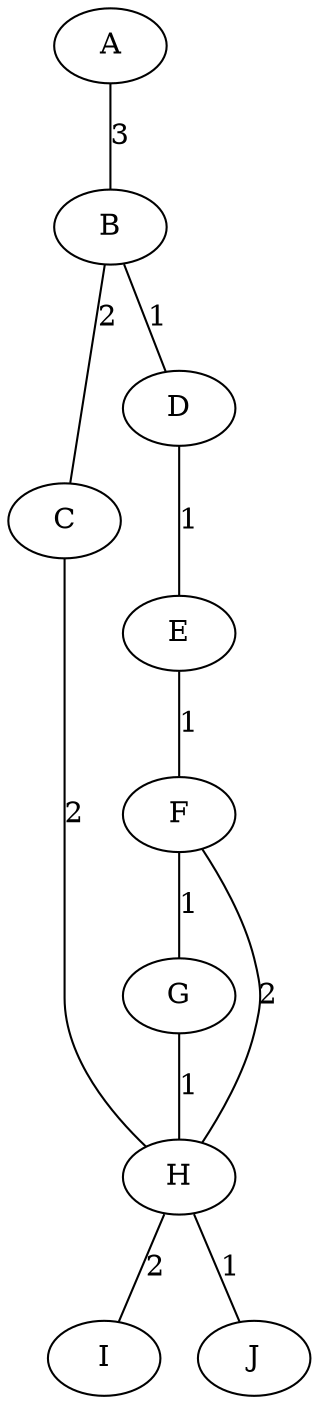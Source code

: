 graph G {
0[label=A];
1[label=B];
2[label=C];
3[label=D];
4[label=E];
5[label=F];
6[label=G];
7[label=H];
8[label=I];
9[label=J];
0--1 [label=3];
1--2 [label=2];
1--3 [label=1];
3--4 [label=1];
2--7 [label=2];
4--5 [label=1];
5--6 [label=1];
6--7 [label=1];
5--7 [label=2];
7--8 [label=2];
7--9 [label=1];
}

